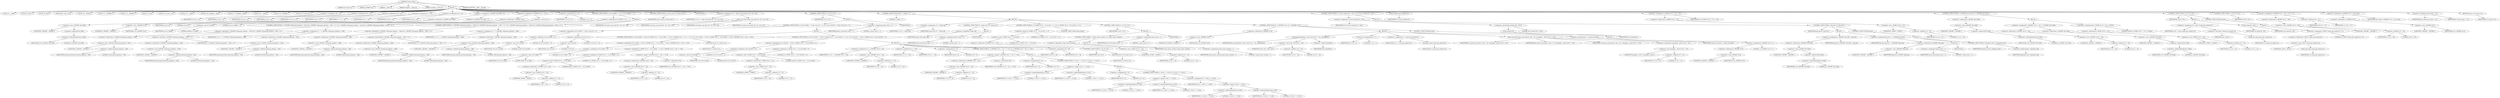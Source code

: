 digraph cache_insert {  
"1000116" [label = "(METHOD,cache_insert)" ]
"1000117" [label = "(PARAM,const char *a1)" ]
"1000118" [label = "(PARAM,_DWORD *a2)" ]
"1000119" [label = "(PARAM,__int64 a3)" ]
"1000120" [label = "(PARAM,unsigned __int64 a4)" ]
"1000121" [label = "(PARAM,unsigned __int16 a5)" ]
"1000122" [label = "(BLOCK,,)" ]
"1000123" [label = "(LOCAL,v5: __int64)" ]
"1000124" [label = "(LOCAL,v6: char *)" ]
"1000125" [label = "(LOCAL,v8: bool)" ]
"1000126" [label = "(LOCAL,dest: char [ 16 ])" ]
"1000127" [label = "(LOCAL,v10: _BOOL4)" ]
"1000128" [label = "(LOCAL,v11: _DWORD *)" ]
"1000129" [label = "(LOCAL,v12: _DWORD *)" ]
"1000130" [label = "(LOCAL,v13: int)" ]
"1000131" [label = "(LOCAL,v14: char [ 12 ])" ]
"1000132" [label = "(LOCAL,v15: __int64)" ]
"1000133" [label = "(LOCAL,v16: unsigned __int16)" ]
"1000134" [label = "(LOCAL,v17: unsigned __int64)" ]
"1000135" [label = "(LOCAL,v18: __int64)" ]
"1000136" [label = "(LOCAL,v19: _DWORD *)" ]
"1000137" [label = "(LOCAL,v20: const char *)" ]
"1000138" [label = "(<operator>.assignment,v20 = a1)" ]
"1000139" [label = "(IDENTIFIER,v20,v20 = a1)" ]
"1000140" [label = "(IDENTIFIER,a1,v20 = a1)" ]
"1000141" [label = "(<operator>.assignment,v19 = a2)" ]
"1000142" [label = "(IDENTIFIER,v19,v19 = a2)" ]
"1000143" [label = "(IDENTIFIER,a2,v19 = a2)" ]
"1000144" [label = "(<operator>.assignment,v18 = a3)" ]
"1000145" [label = "(IDENTIFIER,v18,v18 = a3)" ]
"1000146" [label = "(IDENTIFIER,a3,v18 = a3)" ]
"1000147" [label = "(<operator>.assignment,v17 = a4)" ]
"1000148" [label = "(IDENTIFIER,v17,v17 = a4)" ]
"1000149" [label = "(IDENTIFIER,a4,v17 = a4)" ]
"1000150" [label = "(<operator>.assignment,v16 = a5)" ]
"1000151" [label = "(IDENTIFIER,v16,v16 = a5)" ]
"1000152" [label = "(IDENTIFIER,a5,v16 = a5)" ]
"1000153" [label = "(<operator>.assignment,*(_DWORD *)&v14[8] = 0)" ]
"1000154" [label = "(<operator>.indirection,*(_DWORD *)&v14[8])" ]
"1000155" [label = "(<operator>.cast,(_DWORD *)&v14[8])" ]
"1000156" [label = "(UNKNOWN,_DWORD *,_DWORD *)" ]
"1000157" [label = "(<operator>.addressOf,&v14[8])" ]
"1000158" [label = "(<operator>.indirectIndexAccess,v14[8])" ]
"1000159" [label = "(IDENTIFIER,v14,(_DWORD *)&v14[8])" ]
"1000160" [label = "(LITERAL,8,(_DWORD *)&v14[8])" ]
"1000161" [label = "(LITERAL,0,*(_DWORD *)&v14[8] = 0)" ]
"1000162" [label = "(<operator>.assignment,*(_QWORD *)v14 = a5 & 4)" ]
"1000163" [label = "(<operator>.indirection,*(_QWORD *)v14)" ]
"1000164" [label = "(<operator>.cast,(_QWORD *)v14)" ]
"1000165" [label = "(UNKNOWN,_QWORD *,_QWORD *)" ]
"1000166" [label = "(IDENTIFIER,v14,(_QWORD *)v14)" ]
"1000167" [label = "(<operator>.and,a5 & 4)" ]
"1000168" [label = "(IDENTIFIER,a5,a5 & 4)" ]
"1000169" [label = "(LITERAL,4,a5 & 4)" ]
"1000170" [label = "(<operator>.assignment,v13 = 0)" ]
"1000171" [label = "(IDENTIFIER,v13,v13 = 0)" ]
"1000172" [label = "(LITERAL,0,v13 = 0)" ]
"1000173" [label = "(CONTROL_STRUCTURE,if ( (a5 & 0x980) != 0 ),if ( (a5 & 0x980) != 0 ))" ]
"1000174" [label = "(<operator>.notEquals,(a5 & 0x980) != 0)" ]
"1000175" [label = "(<operator>.and,a5 & 0x980)" ]
"1000176" [label = "(IDENTIFIER,a5,a5 & 0x980)" ]
"1000177" [label = "(LITERAL,0x980,a5 & 0x980)" ]
"1000178" [label = "(LITERAL,0,(a5 & 0x980) != 0)" ]
"1000179" [label = "(BLOCK,,)" ]
"1000180" [label = "(CONTROL_STRUCTURE,if ( *(_QWORD *)(dnsmasq_daemon + 456) && *(_QWORD *)(dnsmasq_daemon + 456) < v17 ),if ( *(_QWORD *)(dnsmasq_daemon + 456) && *(_QWORD *)(dnsmasq_daemon + 456) < v17 ))" ]
"1000181" [label = "(<operator>.logicalAnd,*(_QWORD *)(dnsmasq_daemon + 456) && *(_QWORD *)(dnsmasq_daemon + 456) < v17)" ]
"1000182" [label = "(<operator>.indirection,*(_QWORD *)(dnsmasq_daemon + 456))" ]
"1000183" [label = "(<operator>.cast,(_QWORD *)(dnsmasq_daemon + 456))" ]
"1000184" [label = "(UNKNOWN,_QWORD *,_QWORD *)" ]
"1000185" [label = "(<operator>.addition,dnsmasq_daemon + 456)" ]
"1000186" [label = "(IDENTIFIER,dnsmasq_daemon,dnsmasq_daemon + 456)" ]
"1000187" [label = "(LITERAL,456,dnsmasq_daemon + 456)" ]
"1000188" [label = "(<operator>.lessThan,*(_QWORD *)(dnsmasq_daemon + 456) < v17)" ]
"1000189" [label = "(<operator>.indirection,*(_QWORD *)(dnsmasq_daemon + 456))" ]
"1000190" [label = "(<operator>.cast,(_QWORD *)(dnsmasq_daemon + 456))" ]
"1000191" [label = "(UNKNOWN,_QWORD *,_QWORD *)" ]
"1000192" [label = "(<operator>.addition,dnsmasq_daemon + 456)" ]
"1000193" [label = "(IDENTIFIER,dnsmasq_daemon,dnsmasq_daemon + 456)" ]
"1000194" [label = "(LITERAL,456,dnsmasq_daemon + 456)" ]
"1000195" [label = "(IDENTIFIER,v17,*(_QWORD *)(dnsmasq_daemon + 456) < v17)" ]
"1000196" [label = "(<operator>.assignment,v17 = *(_QWORD *)(dnsmasq_daemon + 456))" ]
"1000197" [label = "(IDENTIFIER,v17,v17 = *(_QWORD *)(dnsmasq_daemon + 456))" ]
"1000198" [label = "(<operator>.indirection,*(_QWORD *)(dnsmasq_daemon + 456))" ]
"1000199" [label = "(<operator>.cast,(_QWORD *)(dnsmasq_daemon + 456))" ]
"1000200" [label = "(UNKNOWN,_QWORD *,_QWORD *)" ]
"1000201" [label = "(<operator>.addition,dnsmasq_daemon + 456)" ]
"1000202" [label = "(IDENTIFIER,dnsmasq_daemon,dnsmasq_daemon + 456)" ]
"1000203" [label = "(LITERAL,456,dnsmasq_daemon + 456)" ]
"1000204" [label = "(CONTROL_STRUCTURE,if ( *(_QWORD *)(dnsmasq_daemon + 448) && *(_QWORD *)(dnsmasq_daemon + 448) > v17 ),if ( *(_QWORD *)(dnsmasq_daemon + 448) && *(_QWORD *)(dnsmasq_daemon + 448) > v17 ))" ]
"1000205" [label = "(<operator>.logicalAnd,*(_QWORD *)(dnsmasq_daemon + 448) && *(_QWORD *)(dnsmasq_daemon + 448) > v17)" ]
"1000206" [label = "(<operator>.indirection,*(_QWORD *)(dnsmasq_daemon + 448))" ]
"1000207" [label = "(<operator>.cast,(_QWORD *)(dnsmasq_daemon + 448))" ]
"1000208" [label = "(UNKNOWN,_QWORD *,_QWORD *)" ]
"1000209" [label = "(<operator>.addition,dnsmasq_daemon + 448)" ]
"1000210" [label = "(IDENTIFIER,dnsmasq_daemon,dnsmasq_daemon + 448)" ]
"1000211" [label = "(LITERAL,448,dnsmasq_daemon + 448)" ]
"1000212" [label = "(<operator>.greaterThan,*(_QWORD *)(dnsmasq_daemon + 448) > v17)" ]
"1000213" [label = "(<operator>.indirection,*(_QWORD *)(dnsmasq_daemon + 448))" ]
"1000214" [label = "(<operator>.cast,(_QWORD *)(dnsmasq_daemon + 448))" ]
"1000215" [label = "(UNKNOWN,_QWORD *,_QWORD *)" ]
"1000216" [label = "(<operator>.addition,dnsmasq_daemon + 448)" ]
"1000217" [label = "(IDENTIFIER,dnsmasq_daemon,dnsmasq_daemon + 448)" ]
"1000218" [label = "(LITERAL,448,dnsmasq_daemon + 448)" ]
"1000219" [label = "(IDENTIFIER,v17,*(_QWORD *)(dnsmasq_daemon + 448) > v17)" ]
"1000220" [label = "(<operator>.assignment,v17 = *(_QWORD *)(dnsmasq_daemon + 448))" ]
"1000221" [label = "(IDENTIFIER,v17,v17 = *(_QWORD *)(dnsmasq_daemon + 448))" ]
"1000222" [label = "(<operator>.indirection,*(_QWORD *)(dnsmasq_daemon + 448))" ]
"1000223" [label = "(<operator>.cast,(_QWORD *)(dnsmasq_daemon + 448))" ]
"1000224" [label = "(UNKNOWN,_QWORD *,_QWORD *)" ]
"1000225" [label = "(<operator>.addition,dnsmasq_daemon + 448)" ]
"1000226" [label = "(IDENTIFIER,dnsmasq_daemon,dnsmasq_daemon + 448)" ]
"1000227" [label = "(LITERAL,448,dnsmasq_daemon + 448)" ]
"1000228" [label = "(CONTROL_STRUCTURE,if ( insert_error ),if ( insert_error ))" ]
"1000229" [label = "(IDENTIFIER,insert_error,if ( insert_error ))" ]
"1000230" [label = "(IDENTIFIER,L,)" ]
"1000231" [label = "(<operator>.assignment,v15 = cache_scan_free(v20, v19, v18, v16))" ]
"1000232" [label = "(IDENTIFIER,v15,v15 = cache_scan_free(v20, v19, v18, v16))" ]
"1000233" [label = "(cache_scan_free,cache_scan_free(v20, v19, v18, v16))" ]
"1000234" [label = "(IDENTIFIER,v20,cache_scan_free(v20, v19, v18, v16))" ]
"1000235" [label = "(IDENTIFIER,v19,cache_scan_free(v20, v19, v18, v16))" ]
"1000236" [label = "(IDENTIFIER,v18,cache_scan_free(v20, v19, v18, v16))" ]
"1000237" [label = "(IDENTIFIER,v16,cache_scan_free(v20, v19, v18, v16))" ]
"1000238" [label = "(CONTROL_STRUCTURE,if ( v15 ),if ( v15 ))" ]
"1000239" [label = "(IDENTIFIER,v15,if ( v15 ))" ]
"1000240" [label = "(BLOCK,,)" ]
"1000241" [label = "(CONTROL_STRUCTURE,if ( (v16 & 0x180) != 0 && (v16 & 8) != 0 ),if ( (v16 & 0x180) != 0 && (v16 & 8) != 0 ))" ]
"1000242" [label = "(<operator>.logicalAnd,(v16 & 0x180) != 0 && (v16 & 8) != 0)" ]
"1000243" [label = "(<operator>.notEquals,(v16 & 0x180) != 0)" ]
"1000244" [label = "(<operator>.and,v16 & 0x180)" ]
"1000245" [label = "(IDENTIFIER,v16,v16 & 0x180)" ]
"1000246" [label = "(LITERAL,0x180,v16 & 0x180)" ]
"1000247" [label = "(LITERAL,0,(v16 & 0x180) != 0)" ]
"1000248" [label = "(<operator>.notEquals,(v16 & 8) != 0)" ]
"1000249" [label = "(<operator>.and,v16 & 8)" ]
"1000250" [label = "(IDENTIFIER,v16,v16 & 8)" ]
"1000251" [label = "(LITERAL,8,v16 & 8)" ]
"1000252" [label = "(LITERAL,0,(v16 & 8) != 0)" ]
"1000253" [label = "(BLOCK,,)" ]
"1000254" [label = "(CONTROL_STRUCTURE,if ( (v16 & 0x80) != 0 && (*(_WORD *)(v15 + 52) & 0x80) != 0 && *(_DWORD *)(v15 + 24) == *v19 ),if ( (v16 & 0x80) != 0 && (*(_WORD *)(v15 + 52) & 0x80) != 0 && *(_DWORD *)(v15 + 24) == *v19 ))" ]
"1000255" [label = "(<operator>.logicalAnd,(v16 & 0x80) != 0 && (*(_WORD *)(v15 + 52) & 0x80) != 0 && *(_DWORD *)(v15 + 24) == *v19)" ]
"1000256" [label = "(<operator>.notEquals,(v16 & 0x80) != 0)" ]
"1000257" [label = "(<operator>.and,v16 & 0x80)" ]
"1000258" [label = "(IDENTIFIER,v16,v16 & 0x80)" ]
"1000259" [label = "(LITERAL,0x80,v16 & 0x80)" ]
"1000260" [label = "(LITERAL,0,(v16 & 0x80) != 0)" ]
"1000261" [label = "(<operator>.logicalAnd,(*(_WORD *)(v15 + 52) & 0x80) != 0 && *(_DWORD *)(v15 + 24) == *v19)" ]
"1000262" [label = "(<operator>.notEquals,(*(_WORD *)(v15 + 52) & 0x80) != 0)" ]
"1000263" [label = "(<operator>.and,*(_WORD *)(v15 + 52) & 0x80)" ]
"1000264" [label = "(<operator>.indirection,*(_WORD *)(v15 + 52))" ]
"1000265" [label = "(<operator>.cast,(_WORD *)(v15 + 52))" ]
"1000266" [label = "(UNKNOWN,_WORD *,_WORD *)" ]
"1000267" [label = "(<operator>.addition,v15 + 52)" ]
"1000268" [label = "(IDENTIFIER,v15,v15 + 52)" ]
"1000269" [label = "(LITERAL,52,v15 + 52)" ]
"1000270" [label = "(LITERAL,0x80,*(_WORD *)(v15 + 52) & 0x80)" ]
"1000271" [label = "(LITERAL,0,(*(_WORD *)(v15 + 52) & 0x80) != 0)" ]
"1000272" [label = "(<operator>.equals,*(_DWORD *)(v15 + 24) == *v19)" ]
"1000273" [label = "(<operator>.indirection,*(_DWORD *)(v15 + 24))" ]
"1000274" [label = "(<operator>.cast,(_DWORD *)(v15 + 24))" ]
"1000275" [label = "(UNKNOWN,_DWORD *,_DWORD *)" ]
"1000276" [label = "(<operator>.addition,v15 + 24)" ]
"1000277" [label = "(IDENTIFIER,v15,v15 + 24)" ]
"1000278" [label = "(LITERAL,24,v15 + 24)" ]
"1000279" [label = "(<operator>.indirection,*v19)" ]
"1000280" [label = "(IDENTIFIER,v19,*(_DWORD *)(v15 + 24) == *v19)" ]
"1000281" [label = "(RETURN,return v15;,return v15;)" ]
"1000282" [label = "(IDENTIFIER,v15,return v15;)" ]
"1000283" [label = "(CONTROL_STRUCTURE,if ( (v16 & 0x100) != 0 && (*(_WORD *)(v15 + 52) & 0x100) != 0 ),if ( (v16 & 0x100) != 0 && (*(_WORD *)(v15 + 52) & 0x100) != 0 ))" ]
"1000284" [label = "(<operator>.logicalAnd,(v16 & 0x100) != 0 && (*(_WORD *)(v15 + 52) & 0x100) != 0)" ]
"1000285" [label = "(<operator>.notEquals,(v16 & 0x100) != 0)" ]
"1000286" [label = "(<operator>.and,v16 & 0x100)" ]
"1000287" [label = "(IDENTIFIER,v16,v16 & 0x100)" ]
"1000288" [label = "(LITERAL,0x100,v16 & 0x100)" ]
"1000289" [label = "(LITERAL,0,(v16 & 0x100) != 0)" ]
"1000290" [label = "(<operator>.notEquals,(*(_WORD *)(v15 + 52) & 0x100) != 0)" ]
"1000291" [label = "(<operator>.and,*(_WORD *)(v15 + 52) & 0x100)" ]
"1000292" [label = "(<operator>.indirection,*(_WORD *)(v15 + 52))" ]
"1000293" [label = "(<operator>.cast,(_WORD *)(v15 + 52))" ]
"1000294" [label = "(UNKNOWN,_WORD *,_WORD *)" ]
"1000295" [label = "(<operator>.addition,v15 + 52)" ]
"1000296" [label = "(IDENTIFIER,v15,v15 + 52)" ]
"1000297" [label = "(LITERAL,52,v15 + 52)" ]
"1000298" [label = "(LITERAL,0x100,*(_WORD *)(v15 + 52) & 0x100)" ]
"1000299" [label = "(LITERAL,0,(*(_WORD *)(v15 + 52) & 0x100) != 0)" ]
"1000300" [label = "(BLOCK,,)" ]
"1000301" [label = "(<operator>.assignment,v12 = (_DWORD *)(v15 + 24))" ]
"1000302" [label = "(IDENTIFIER,v12,v12 = (_DWORD *)(v15 + 24))" ]
"1000303" [label = "(<operator>.cast,(_DWORD *)(v15 + 24))" ]
"1000304" [label = "(UNKNOWN,_DWORD *,_DWORD *)" ]
"1000305" [label = "(<operator>.addition,v15 + 24)" ]
"1000306" [label = "(IDENTIFIER,v15,v15 + 24)" ]
"1000307" [label = "(LITERAL,24,v15 + 24)" ]
"1000308" [label = "(<operator>.assignment,v11 = v19)" ]
"1000309" [label = "(IDENTIFIER,v11,v11 = v19)" ]
"1000310" [label = "(IDENTIFIER,v19,v11 = v19)" ]
"1000311" [label = "(<operator>.assignment,v8 = 0)" ]
"1000312" [label = "(IDENTIFIER,v8,v8 = 0)" ]
"1000313" [label = "(LITERAL,0,v8 = 0)" ]
"1000314" [label = "(CONTROL_STRUCTURE,if ( *(_DWORD *)(v15 + 24) == *v19 ),if ( *(_DWORD *)(v15 + 24) == *v19 ))" ]
"1000315" [label = "(<operator>.equals,*(_DWORD *)(v15 + 24) == *v19)" ]
"1000316" [label = "(<operator>.indirection,*(_DWORD *)(v15 + 24))" ]
"1000317" [label = "(<operator>.cast,(_DWORD *)(v15 + 24))" ]
"1000318" [label = "(UNKNOWN,_DWORD *,_DWORD *)" ]
"1000319" [label = "(<operator>.addition,v15 + 24)" ]
"1000320" [label = "(IDENTIFIER,v15,v15 + 24)" ]
"1000321" [label = "(LITERAL,24,v15 + 24)" ]
"1000322" [label = "(<operator>.indirection,*v19)" ]
"1000323" [label = "(IDENTIFIER,v19,*(_DWORD *)(v15 + 24) == *v19)" ]
"1000324" [label = "(BLOCK,,)" ]
"1000325" [label = "(<operator>.assignment,v8 = 0)" ]
"1000326" [label = "(IDENTIFIER,v8,v8 = 0)" ]
"1000327" [label = "(LITERAL,0,v8 = 0)" ]
"1000328" [label = "(CONTROL_STRUCTURE,if ( v12[1] == v11[1] ),if ( v12[1] == v11[1] ))" ]
"1000329" [label = "(<operator>.equals,v12[1] == v11[1])" ]
"1000330" [label = "(<operator>.indirectIndexAccess,v12[1])" ]
"1000331" [label = "(IDENTIFIER,v12,v12[1] == v11[1])" ]
"1000332" [label = "(LITERAL,1,v12[1] == v11[1])" ]
"1000333" [label = "(<operator>.indirectIndexAccess,v11[1])" ]
"1000334" [label = "(IDENTIFIER,v11,v12[1] == v11[1])" ]
"1000335" [label = "(LITERAL,1,v12[1] == v11[1])" ]
"1000336" [label = "(BLOCK,,)" ]
"1000337" [label = "(<operator>.assignment,v8 = 0)" ]
"1000338" [label = "(IDENTIFIER,v8,v8 = 0)" ]
"1000339" [label = "(LITERAL,0,v8 = 0)" ]
"1000340" [label = "(CONTROL_STRUCTURE,if ( v12[2] == v11[2] ),if ( v12[2] == v11[2] ))" ]
"1000341" [label = "(<operator>.equals,v12[2] == v11[2])" ]
"1000342" [label = "(<operator>.indirectIndexAccess,v12[2])" ]
"1000343" [label = "(IDENTIFIER,v12,v12[2] == v11[2])" ]
"1000344" [label = "(LITERAL,2,v12[2] == v11[2])" ]
"1000345" [label = "(<operator>.indirectIndexAccess,v11[2])" ]
"1000346" [label = "(IDENTIFIER,v11,v12[2] == v11[2])" ]
"1000347" [label = "(LITERAL,2,v12[2] == v11[2])" ]
"1000348" [label = "(<operator>.assignment,v8 = v12[3] == v11[3])" ]
"1000349" [label = "(IDENTIFIER,v8,v8 = v12[3] == v11[3])" ]
"1000350" [label = "(<operator>.equals,v12[3] == v11[3])" ]
"1000351" [label = "(<operator>.indirectIndexAccess,v12[3])" ]
"1000352" [label = "(IDENTIFIER,v12,v12[3] == v11[3])" ]
"1000353" [label = "(LITERAL,3,v12[3] == v11[3])" ]
"1000354" [label = "(<operator>.indirectIndexAccess,v11[3])" ]
"1000355" [label = "(IDENTIFIER,v11,v12[3] == v11[3])" ]
"1000356" [label = "(LITERAL,3,v12[3] == v11[3])" ]
"1000357" [label = "(<operator>.assignment,v10 = v8)" ]
"1000358" [label = "(IDENTIFIER,v10,v10 = v8)" ]
"1000359" [label = "(IDENTIFIER,v8,v10 = v8)" ]
"1000360" [label = "(CONTROL_STRUCTURE,if ( v8 ),if ( v8 ))" ]
"1000361" [label = "(IDENTIFIER,v8,if ( v8 ))" ]
"1000362" [label = "(RETURN,return v15;,return v15;)" ]
"1000363" [label = "(IDENTIFIER,v15,return v15;)" ]
"1000364" [label = "(<operator>.assignment,insert_error = 1)" ]
"1000365" [label = "(IDENTIFIER,insert_error,insert_error = 1)" ]
"1000366" [label = "(LITERAL,1,insert_error = 1)" ]
"1000367" [label = "(IDENTIFIER,L,)" ]
"1000368" [label = "(CONTROL_STRUCTURE,while ( 1 ),while ( 1 ))" ]
"1000369" [label = "(LITERAL,1,while ( 1 ))" ]
"1000370" [label = "(BLOCK,,)" ]
"1000371" [label = "(<operator>.assignment,v15 = cache_tail)" ]
"1000372" [label = "(IDENTIFIER,v15,v15 = cache_tail)" ]
"1000373" [label = "(IDENTIFIER,cache_tail,v15 = cache_tail)" ]
"1000374" [label = "(CONTROL_STRUCTURE,if ( !cache_tail ),if ( !cache_tail ))" ]
"1000375" [label = "(<operator>.logicalNot,!cache_tail)" ]
"1000376" [label = "(IDENTIFIER,cache_tail,!cache_tail)" ]
"1000377" [label = "(BLOCK,,)" ]
"1000378" [label = "(<operator>.assignment,insert_error = 1)" ]
"1000379" [label = "(IDENTIFIER,insert_error,insert_error = 1)" ]
"1000380" [label = "(LITERAL,1,insert_error = 1)" ]
"1000381" [label = "(IDENTIFIER,L,)" ]
"1000382" [label = "(CONTROL_STRUCTURE,if ( (*(_WORD *)(v15 + 52) & 0xC) == 0 ),if ( (*(_WORD *)(v15 + 52) & 0xC) == 0 ))" ]
"1000383" [label = "(<operator>.equals,(*(_WORD *)(v15 + 52) & 0xC) == 0)" ]
"1000384" [label = "(<operator>.and,*(_WORD *)(v15 + 52) & 0xC)" ]
"1000385" [label = "(<operator>.indirection,*(_WORD *)(v15 + 52))" ]
"1000386" [label = "(<operator>.cast,(_WORD *)(v15 + 52))" ]
"1000387" [label = "(UNKNOWN,_WORD *,_WORD *)" ]
"1000388" [label = "(<operator>.addition,v15 + 52)" ]
"1000389" [label = "(IDENTIFIER,v15,v15 + 52)" ]
"1000390" [label = "(LITERAL,52,v15 + 52)" ]
"1000391" [label = "(LITERAL,0xC,*(_WORD *)(v15 + 52) & 0xC)" ]
"1000392" [label = "(LITERAL,0,(*(_WORD *)(v15 + 52) & 0xC) == 0)" ]
"1000393" [label = "(CONTROL_STRUCTURE,break;,break;)" ]
"1000394" [label = "(CONTROL_STRUCTURE,if ( v13 ),if ( v13 ))" ]
"1000395" [label = "(IDENTIFIER,v13,if ( v13 ))" ]
"1000396" [label = "(BLOCK,,)" ]
"1000397" [label = "(CONTROL_STRUCTURE,if ( !cache_insert_warned ),if ( !cache_insert_warned ))" ]
"1000398" [label = "(<operator>.logicalNot,!cache_insert_warned)" ]
"1000399" [label = "(IDENTIFIER,cache_insert_warned,!cache_insert_warned)" ]
"1000400" [label = "(BLOCK,,)" ]
"1000401" [label = "(<operator>.assignment,cache_insert_warned = 1)" ]
"1000402" [label = "(IDENTIFIER,cache_insert_warned,cache_insert_warned = 1)" ]
"1000403" [label = "(LITERAL,1,cache_insert_warned = 1)" ]
"1000404" [label = "(<operator>.assignment,insert_error = 1)" ]
"1000405" [label = "(IDENTIFIER,insert_error,insert_error = 1)" ]
"1000406" [label = "(LITERAL,1,insert_error = 1)" ]
"1000407" [label = "(IDENTIFIER,L,)" ]
"1000408" [label = "(CONTROL_STRUCTURE,if ( *(_DWORD *)v14 ),if ( *(_DWORD *)v14 ))" ]
"1000409" [label = "(<operator>.indirection,*(_DWORD *)v14)" ]
"1000410" [label = "(<operator>.cast,(_DWORD *)v14)" ]
"1000411" [label = "(UNKNOWN,_DWORD *,_DWORD *)" ]
"1000412" [label = "(IDENTIFIER,v14,(_DWORD *)v14)" ]
"1000413" [label = "(BLOCK,,)" ]
"1000414" [label = "(memcpy,memcpy(dest, (const void *)(v15 + 24), sizeof(dest)))" ]
"1000415" [label = "(IDENTIFIER,dest,memcpy(dest, (const void *)(v15 + 24), sizeof(dest)))" ]
"1000416" [label = "(<operator>.cast,(const void *)(v15 + 24))" ]
"1000417" [label = "(UNKNOWN,const void *,const void *)" ]
"1000418" [label = "(<operator>.addition,v15 + 24)" ]
"1000419" [label = "(IDENTIFIER,v15,v15 + 24)" ]
"1000420" [label = "(LITERAL,24,v15 + 24)" ]
"1000421" [label = "(<operator>.sizeOf,sizeof(dest))" ]
"1000422" [label = "(IDENTIFIER,dest,sizeof(dest))" ]
"1000423" [label = "(<operator>.assignment,v13 = 1)" ]
"1000424" [label = "(IDENTIFIER,v13,v13 = 1)" ]
"1000425" [label = "(LITERAL,1,v13 = 1)" ]
"1000426" [label = "(<operator>.assignment,v5 = cache_get_name(v15))" ]
"1000427" [label = "(IDENTIFIER,v5,v5 = cache_get_name(v15))" ]
"1000428" [label = "(cache_get_name,cache_get_name(v15))" ]
"1000429" [label = "(IDENTIFIER,v15,cache_get_name(v15))" ]
"1000430" [label = "(cache_scan_free,cache_scan_free(v5, dest, v18, *(unsigned __int16 *)(v15 + 52)))" ]
"1000431" [label = "(IDENTIFIER,v5,cache_scan_free(v5, dest, v18, *(unsigned __int16 *)(v15 + 52)))" ]
"1000432" [label = "(IDENTIFIER,dest,cache_scan_free(v5, dest, v18, *(unsigned __int16 *)(v15 + 52)))" ]
"1000433" [label = "(IDENTIFIER,v18,cache_scan_free(v5, dest, v18, *(unsigned __int16 *)(v15 + 52)))" ]
"1000434" [label = "(<operator>.indirection,*(unsigned __int16 *)(v15 + 52))" ]
"1000435" [label = "(<operator>.cast,(unsigned __int16 *)(v15 + 52))" ]
"1000436" [label = "(UNKNOWN,unsigned __int16 *,unsigned __int16 *)" ]
"1000437" [label = "(<operator>.addition,v15 + 52)" ]
"1000438" [label = "(IDENTIFIER,v15,v15 + 52)" ]
"1000439" [label = "(LITERAL,52,v15 + 52)" ]
"1000440" [label = "(<operator>.preIncrement,++cache_live_freed)" ]
"1000441" [label = "(IDENTIFIER,cache_live_freed,++cache_live_freed)" ]
"1000442" [label = "(CONTROL_STRUCTURE,else,else)" ]
"1000443" [label = "(BLOCK,,)" ]
"1000444" [label = "(<operator>.assignment,*(_DWORD *)v14 = 1)" ]
"1000445" [label = "(<operator>.indirection,*(_DWORD *)v14)" ]
"1000446" [label = "(<operator>.cast,(_DWORD *)v14)" ]
"1000447" [label = "(UNKNOWN,_DWORD *,_DWORD *)" ]
"1000448" [label = "(IDENTIFIER,v14,(_DWORD *)v14)" ]
"1000449" [label = "(LITERAL,1,*(_DWORD *)v14 = 1)" ]
"1000450" [label = "(CONTROL_STRUCTURE,if ( v20 && strlen(v20) > 0x31 ),if ( v20 && strlen(v20) > 0x31 ))" ]
"1000451" [label = "(<operator>.logicalAnd,v20 && strlen(v20) > 0x31)" ]
"1000452" [label = "(IDENTIFIER,v20,v20 && strlen(v20) > 0x31)" ]
"1000453" [label = "(<operator>.greaterThan,strlen(v20) > 0x31)" ]
"1000454" [label = "(strlen,strlen(v20))" ]
"1000455" [label = "(IDENTIFIER,v20,strlen(v20))" ]
"1000456" [label = "(LITERAL,0x31,strlen(v20) > 0x31)" ]
"1000457" [label = "(BLOCK,,)" ]
"1000458" [label = "(CONTROL_STRUCTURE,if ( big_free ),if ( big_free ))" ]
"1000459" [label = "(IDENTIFIER,big_free,if ( big_free ))" ]
"1000460" [label = "(BLOCK,,)" ]
"1000461" [label = "(<operator>.assignment,*(_QWORD *)&v14[4] = big_free)" ]
"1000462" [label = "(<operator>.indirection,*(_QWORD *)&v14[4])" ]
"1000463" [label = "(<operator>.cast,(_QWORD *)&v14[4])" ]
"1000464" [label = "(UNKNOWN,_QWORD *,_QWORD *)" ]
"1000465" [label = "(<operator>.addressOf,&v14[4])" ]
"1000466" [label = "(<operator>.indirectIndexAccess,v14[4])" ]
"1000467" [label = "(IDENTIFIER,v14,(_QWORD *)&v14[4])" ]
"1000468" [label = "(LITERAL,4,(_QWORD *)&v14[4])" ]
"1000469" [label = "(IDENTIFIER,big_free,*(_QWORD *)&v14[4] = big_free)" ]
"1000470" [label = "(<operator>.assignment,big_free = *(_QWORD *)big_free)" ]
"1000471" [label = "(IDENTIFIER,big_free,big_free = *(_QWORD *)big_free)" ]
"1000472" [label = "(<operator>.indirection,*(_QWORD *)big_free)" ]
"1000473" [label = "(<operator>.cast,(_QWORD *)big_free)" ]
"1000474" [label = "(UNKNOWN,_QWORD *,_QWORD *)" ]
"1000475" [label = "(IDENTIFIER,big_free,(_QWORD *)big_free)" ]
"1000476" [label = "(CONTROL_STRUCTURE,else,else)" ]
"1000477" [label = "(BLOCK,,)" ]
"1000478" [label = "(BLOCK,,)" ]
"1000479" [label = "(<operator>.assignment,insert_error = 1)" ]
"1000480" [label = "(IDENTIFIER,insert_error,insert_error = 1)" ]
"1000481" [label = "(LITERAL,1,insert_error = 1)" ]
"1000482" [label = "(IDENTIFIER,L,)" ]
"1000483" [label = "(CONTROL_STRUCTURE,if ( bignames_left ),if ( bignames_left ))" ]
"1000484" [label = "(IDENTIFIER,bignames_left,if ( bignames_left ))" ]
"1000485" [label = "(<operator>.preDecrement,--bignames_left)" ]
"1000486" [label = "(IDENTIFIER,bignames_left,--bignames_left)" ]
"1000487" [label = "(cache_unlink,cache_unlink(v15))" ]
"1000488" [label = "(IDENTIFIER,v15,cache_unlink(v15))" ]
"1000489" [label = "(<operator>.assignment,*(_WORD *)(v15 + 52) = v16)" ]
"1000490" [label = "(<operator>.indirection,*(_WORD *)(v15 + 52))" ]
"1000491" [label = "(<operator>.cast,(_WORD *)(v15 + 52))" ]
"1000492" [label = "(UNKNOWN,_WORD *,_WORD *)" ]
"1000493" [label = "(<operator>.addition,v15 + 52)" ]
"1000494" [label = "(IDENTIFIER,v15,v15 + 52)" ]
"1000495" [label = "(LITERAL,52,v15 + 52)" ]
"1000496" [label = "(IDENTIFIER,v16,*(_WORD *)(v15 + 52) = v16)" ]
"1000497" [label = "(CONTROL_STRUCTURE,if ( *(_QWORD *)&v14[4] ),if ( *(_QWORD *)&v14[4] ))" ]
"1000498" [label = "(<operator>.indirection,*(_QWORD *)&v14[4])" ]
"1000499" [label = "(<operator>.cast,(_QWORD *)&v14[4])" ]
"1000500" [label = "(UNKNOWN,_QWORD *,_QWORD *)" ]
"1000501" [label = "(<operator>.addressOf,&v14[4])" ]
"1000502" [label = "(<operator>.indirectIndexAccess,v14[4])" ]
"1000503" [label = "(IDENTIFIER,v14,(_QWORD *)&v14[4])" ]
"1000504" [label = "(LITERAL,4,(_QWORD *)&v14[4])" ]
"1000505" [label = "(BLOCK,,)" ]
"1000506" [label = "(<operator>.assignment,*(_QWORD *)(v15 + 56) = *(_QWORD *)&v14[4])" ]
"1000507" [label = "(<operator>.indirection,*(_QWORD *)(v15 + 56))" ]
"1000508" [label = "(<operator>.cast,(_QWORD *)(v15 + 56))" ]
"1000509" [label = "(UNKNOWN,_QWORD *,_QWORD *)" ]
"1000510" [label = "(<operator>.addition,v15 + 56)" ]
"1000511" [label = "(IDENTIFIER,v15,v15 + 56)" ]
"1000512" [label = "(LITERAL,56,v15 + 56)" ]
"1000513" [label = "(<operator>.indirection,*(_QWORD *)&v14[4])" ]
"1000514" [label = "(<operator>.cast,(_QWORD *)&v14[4])" ]
"1000515" [label = "(UNKNOWN,_QWORD *,_QWORD *)" ]
"1000516" [label = "(<operator>.addressOf,&v14[4])" ]
"1000517" [label = "(<operator>.indirectIndexAccess,v14[4])" ]
"1000518" [label = "(IDENTIFIER,v14,(_QWORD *)&v14[4])" ]
"1000519" [label = "(LITERAL,4,(_QWORD *)&v14[4])" ]
"1000520" [label = "(<operators>.assignmentOr,*(_WORD *)(v15 + 52) |= 0x200u)" ]
"1000521" [label = "(<operator>.indirection,*(_WORD *)(v15 + 52))" ]
"1000522" [label = "(<operator>.cast,(_WORD *)(v15 + 52))" ]
"1000523" [label = "(UNKNOWN,_WORD *,_WORD *)" ]
"1000524" [label = "(<operator>.addition,v15 + 52)" ]
"1000525" [label = "(IDENTIFIER,v15,v15 + 52)" ]
"1000526" [label = "(LITERAL,52,v15 + 52)" ]
"1000527" [label = "(LITERAL,0x200u,*(_WORD *)(v15 + 52) |= 0x200u)" ]
"1000528" [label = "(CONTROL_STRUCTURE,if ( v20 ),if ( v20 ))" ]
"1000529" [label = "(IDENTIFIER,v20,if ( v20 ))" ]
"1000530" [label = "(BLOCK,,)" ]
"1000531" [label = "(<operator>.assignment,v6 = (char *)cache_get_name(v15))" ]
"1000532" [label = "(IDENTIFIER,v6,v6 = (char *)cache_get_name(v15))" ]
"1000533" [label = "(<operator>.cast,(char *)cache_get_name(v15))" ]
"1000534" [label = "(UNKNOWN,char *,char *)" ]
"1000535" [label = "(cache_get_name,cache_get_name(v15))" ]
"1000536" [label = "(IDENTIFIER,v15,cache_get_name(v15))" ]
"1000537" [label = "(strcpy,strcpy(v6, v20))" ]
"1000538" [label = "(IDENTIFIER,v6,strcpy(v6, v20))" ]
"1000539" [label = "(IDENTIFIER,v20,strcpy(v6, v20))" ]
"1000540" [label = "(CONTROL_STRUCTURE,else,else)" ]
"1000541" [label = "(BLOCK,,)" ]
"1000542" [label = "(<operator>.assignment,*(_BYTE *)cache_get_name(v15) = 0)" ]
"1000543" [label = "(<operator>.indirection,*(_BYTE *)cache_get_name(v15))" ]
"1000544" [label = "(<operator>.cast,(_BYTE *)cache_get_name(v15))" ]
"1000545" [label = "(UNKNOWN,_BYTE *,_BYTE *)" ]
"1000546" [label = "(cache_get_name,cache_get_name(v15))" ]
"1000547" [label = "(IDENTIFIER,v15,cache_get_name(v15))" ]
"1000548" [label = "(LITERAL,0,*(_BYTE *)cache_get_name(v15) = 0)" ]
"1000549" [label = "(CONTROL_STRUCTURE,if ( v19 ),if ( v19 ))" ]
"1000550" [label = "(IDENTIFIER,v19,if ( v19 ))" ]
"1000551" [label = "(<operator>.assignment,*(_QWORD *)(v15 + 40) = v18 + v17)" ]
"1000552" [label = "(<operator>.indirection,*(_QWORD *)(v15 + 40))" ]
"1000553" [label = "(<operator>.cast,(_QWORD *)(v15 + 40))" ]
"1000554" [label = "(UNKNOWN,_QWORD *,_QWORD *)" ]
"1000555" [label = "(<operator>.addition,v15 + 40)" ]
"1000556" [label = "(IDENTIFIER,v15,v15 + 40)" ]
"1000557" [label = "(LITERAL,40,v15 + 40)" ]
"1000558" [label = "(<operator>.addition,v18 + v17)" ]
"1000559" [label = "(IDENTIFIER,v18,v18 + v17)" ]
"1000560" [label = "(IDENTIFIER,v17,v18 + v17)" ]
"1000561" [label = "(<operator>.assignment,*(_QWORD *)v15 = new_chain)" ]
"1000562" [label = "(<operator>.indirection,*(_QWORD *)v15)" ]
"1000563" [label = "(<operator>.cast,(_QWORD *)v15)" ]
"1000564" [label = "(UNKNOWN,_QWORD *,_QWORD *)" ]
"1000565" [label = "(IDENTIFIER,v15,(_QWORD *)v15)" ]
"1000566" [label = "(IDENTIFIER,new_chain,*(_QWORD *)v15 = new_chain)" ]
"1000567" [label = "(<operator>.assignment,new_chain = v15)" ]
"1000568" [label = "(IDENTIFIER,new_chain,new_chain = v15)" ]
"1000569" [label = "(IDENTIFIER,v15,new_chain = v15)" ]
"1000570" [label = "(RETURN,return v15;,return v15;)" ]
"1000571" [label = "(IDENTIFIER,v15,return v15;)" ]
"1000572" [label = "(METHOD_RETURN,__int64 __fastcall)" ]
  "1000116" -> "1000117" 
  "1000116" -> "1000118" 
  "1000116" -> "1000119" 
  "1000116" -> "1000120" 
  "1000116" -> "1000121" 
  "1000116" -> "1000122" 
  "1000116" -> "1000572" 
  "1000122" -> "1000123" 
  "1000122" -> "1000124" 
  "1000122" -> "1000125" 
  "1000122" -> "1000126" 
  "1000122" -> "1000127" 
  "1000122" -> "1000128" 
  "1000122" -> "1000129" 
  "1000122" -> "1000130" 
  "1000122" -> "1000131" 
  "1000122" -> "1000132" 
  "1000122" -> "1000133" 
  "1000122" -> "1000134" 
  "1000122" -> "1000135" 
  "1000122" -> "1000136" 
  "1000122" -> "1000137" 
  "1000122" -> "1000138" 
  "1000122" -> "1000141" 
  "1000122" -> "1000144" 
  "1000122" -> "1000147" 
  "1000122" -> "1000150" 
  "1000122" -> "1000153" 
  "1000122" -> "1000162" 
  "1000122" -> "1000170" 
  "1000122" -> "1000173" 
  "1000122" -> "1000228" 
  "1000122" -> "1000230" 
  "1000122" -> "1000231" 
  "1000122" -> "1000238" 
  "1000122" -> "1000368" 
  "1000122" -> "1000450" 
  "1000122" -> "1000487" 
  "1000122" -> "1000489" 
  "1000122" -> "1000497" 
  "1000122" -> "1000528" 
  "1000122" -> "1000549" 
  "1000122" -> "1000551" 
  "1000122" -> "1000561" 
  "1000122" -> "1000567" 
  "1000122" -> "1000570" 
  "1000138" -> "1000139" 
  "1000138" -> "1000140" 
  "1000141" -> "1000142" 
  "1000141" -> "1000143" 
  "1000144" -> "1000145" 
  "1000144" -> "1000146" 
  "1000147" -> "1000148" 
  "1000147" -> "1000149" 
  "1000150" -> "1000151" 
  "1000150" -> "1000152" 
  "1000153" -> "1000154" 
  "1000153" -> "1000161" 
  "1000154" -> "1000155" 
  "1000155" -> "1000156" 
  "1000155" -> "1000157" 
  "1000157" -> "1000158" 
  "1000158" -> "1000159" 
  "1000158" -> "1000160" 
  "1000162" -> "1000163" 
  "1000162" -> "1000167" 
  "1000163" -> "1000164" 
  "1000164" -> "1000165" 
  "1000164" -> "1000166" 
  "1000167" -> "1000168" 
  "1000167" -> "1000169" 
  "1000170" -> "1000171" 
  "1000170" -> "1000172" 
  "1000173" -> "1000174" 
  "1000173" -> "1000179" 
  "1000174" -> "1000175" 
  "1000174" -> "1000178" 
  "1000175" -> "1000176" 
  "1000175" -> "1000177" 
  "1000179" -> "1000180" 
  "1000179" -> "1000204" 
  "1000180" -> "1000181" 
  "1000180" -> "1000196" 
  "1000181" -> "1000182" 
  "1000181" -> "1000188" 
  "1000182" -> "1000183" 
  "1000183" -> "1000184" 
  "1000183" -> "1000185" 
  "1000185" -> "1000186" 
  "1000185" -> "1000187" 
  "1000188" -> "1000189" 
  "1000188" -> "1000195" 
  "1000189" -> "1000190" 
  "1000190" -> "1000191" 
  "1000190" -> "1000192" 
  "1000192" -> "1000193" 
  "1000192" -> "1000194" 
  "1000196" -> "1000197" 
  "1000196" -> "1000198" 
  "1000198" -> "1000199" 
  "1000199" -> "1000200" 
  "1000199" -> "1000201" 
  "1000201" -> "1000202" 
  "1000201" -> "1000203" 
  "1000204" -> "1000205" 
  "1000204" -> "1000220" 
  "1000205" -> "1000206" 
  "1000205" -> "1000212" 
  "1000206" -> "1000207" 
  "1000207" -> "1000208" 
  "1000207" -> "1000209" 
  "1000209" -> "1000210" 
  "1000209" -> "1000211" 
  "1000212" -> "1000213" 
  "1000212" -> "1000219" 
  "1000213" -> "1000214" 
  "1000214" -> "1000215" 
  "1000214" -> "1000216" 
  "1000216" -> "1000217" 
  "1000216" -> "1000218" 
  "1000220" -> "1000221" 
  "1000220" -> "1000222" 
  "1000222" -> "1000223" 
  "1000223" -> "1000224" 
  "1000223" -> "1000225" 
  "1000225" -> "1000226" 
  "1000225" -> "1000227" 
  "1000228" -> "1000229" 
  "1000231" -> "1000232" 
  "1000231" -> "1000233" 
  "1000233" -> "1000234" 
  "1000233" -> "1000235" 
  "1000233" -> "1000236" 
  "1000233" -> "1000237" 
  "1000238" -> "1000239" 
  "1000238" -> "1000240" 
  "1000240" -> "1000241" 
  "1000240" -> "1000364" 
  "1000240" -> "1000367" 
  "1000241" -> "1000242" 
  "1000241" -> "1000253" 
  "1000242" -> "1000243" 
  "1000242" -> "1000248" 
  "1000243" -> "1000244" 
  "1000243" -> "1000247" 
  "1000244" -> "1000245" 
  "1000244" -> "1000246" 
  "1000248" -> "1000249" 
  "1000248" -> "1000252" 
  "1000249" -> "1000250" 
  "1000249" -> "1000251" 
  "1000253" -> "1000254" 
  "1000253" -> "1000283" 
  "1000254" -> "1000255" 
  "1000254" -> "1000281" 
  "1000255" -> "1000256" 
  "1000255" -> "1000261" 
  "1000256" -> "1000257" 
  "1000256" -> "1000260" 
  "1000257" -> "1000258" 
  "1000257" -> "1000259" 
  "1000261" -> "1000262" 
  "1000261" -> "1000272" 
  "1000262" -> "1000263" 
  "1000262" -> "1000271" 
  "1000263" -> "1000264" 
  "1000263" -> "1000270" 
  "1000264" -> "1000265" 
  "1000265" -> "1000266" 
  "1000265" -> "1000267" 
  "1000267" -> "1000268" 
  "1000267" -> "1000269" 
  "1000272" -> "1000273" 
  "1000272" -> "1000279" 
  "1000273" -> "1000274" 
  "1000274" -> "1000275" 
  "1000274" -> "1000276" 
  "1000276" -> "1000277" 
  "1000276" -> "1000278" 
  "1000279" -> "1000280" 
  "1000281" -> "1000282" 
  "1000283" -> "1000284" 
  "1000283" -> "1000300" 
  "1000284" -> "1000285" 
  "1000284" -> "1000290" 
  "1000285" -> "1000286" 
  "1000285" -> "1000289" 
  "1000286" -> "1000287" 
  "1000286" -> "1000288" 
  "1000290" -> "1000291" 
  "1000290" -> "1000299" 
  "1000291" -> "1000292" 
  "1000291" -> "1000298" 
  "1000292" -> "1000293" 
  "1000293" -> "1000294" 
  "1000293" -> "1000295" 
  "1000295" -> "1000296" 
  "1000295" -> "1000297" 
  "1000300" -> "1000301" 
  "1000300" -> "1000308" 
  "1000300" -> "1000311" 
  "1000300" -> "1000314" 
  "1000300" -> "1000357" 
  "1000300" -> "1000360" 
  "1000301" -> "1000302" 
  "1000301" -> "1000303" 
  "1000303" -> "1000304" 
  "1000303" -> "1000305" 
  "1000305" -> "1000306" 
  "1000305" -> "1000307" 
  "1000308" -> "1000309" 
  "1000308" -> "1000310" 
  "1000311" -> "1000312" 
  "1000311" -> "1000313" 
  "1000314" -> "1000315" 
  "1000314" -> "1000324" 
  "1000315" -> "1000316" 
  "1000315" -> "1000322" 
  "1000316" -> "1000317" 
  "1000317" -> "1000318" 
  "1000317" -> "1000319" 
  "1000319" -> "1000320" 
  "1000319" -> "1000321" 
  "1000322" -> "1000323" 
  "1000324" -> "1000325" 
  "1000324" -> "1000328" 
  "1000325" -> "1000326" 
  "1000325" -> "1000327" 
  "1000328" -> "1000329" 
  "1000328" -> "1000336" 
  "1000329" -> "1000330" 
  "1000329" -> "1000333" 
  "1000330" -> "1000331" 
  "1000330" -> "1000332" 
  "1000333" -> "1000334" 
  "1000333" -> "1000335" 
  "1000336" -> "1000337" 
  "1000336" -> "1000340" 
  "1000337" -> "1000338" 
  "1000337" -> "1000339" 
  "1000340" -> "1000341" 
  "1000340" -> "1000348" 
  "1000341" -> "1000342" 
  "1000341" -> "1000345" 
  "1000342" -> "1000343" 
  "1000342" -> "1000344" 
  "1000345" -> "1000346" 
  "1000345" -> "1000347" 
  "1000348" -> "1000349" 
  "1000348" -> "1000350" 
  "1000350" -> "1000351" 
  "1000350" -> "1000354" 
  "1000351" -> "1000352" 
  "1000351" -> "1000353" 
  "1000354" -> "1000355" 
  "1000354" -> "1000356" 
  "1000357" -> "1000358" 
  "1000357" -> "1000359" 
  "1000360" -> "1000361" 
  "1000360" -> "1000362" 
  "1000362" -> "1000363" 
  "1000364" -> "1000365" 
  "1000364" -> "1000366" 
  "1000368" -> "1000369" 
  "1000368" -> "1000370" 
  "1000370" -> "1000371" 
  "1000370" -> "1000374" 
  "1000370" -> "1000382" 
  "1000370" -> "1000394" 
  "1000370" -> "1000408" 
  "1000371" -> "1000372" 
  "1000371" -> "1000373" 
  "1000374" -> "1000375" 
  "1000374" -> "1000377" 
  "1000375" -> "1000376" 
  "1000377" -> "1000378" 
  "1000377" -> "1000381" 
  "1000378" -> "1000379" 
  "1000378" -> "1000380" 
  "1000382" -> "1000383" 
  "1000382" -> "1000393" 
  "1000383" -> "1000384" 
  "1000383" -> "1000392" 
  "1000384" -> "1000385" 
  "1000384" -> "1000391" 
  "1000385" -> "1000386" 
  "1000386" -> "1000387" 
  "1000386" -> "1000388" 
  "1000388" -> "1000389" 
  "1000388" -> "1000390" 
  "1000394" -> "1000395" 
  "1000394" -> "1000396" 
  "1000396" -> "1000397" 
  "1000396" -> "1000404" 
  "1000396" -> "1000407" 
  "1000397" -> "1000398" 
  "1000397" -> "1000400" 
  "1000398" -> "1000399" 
  "1000400" -> "1000401" 
  "1000401" -> "1000402" 
  "1000401" -> "1000403" 
  "1000404" -> "1000405" 
  "1000404" -> "1000406" 
  "1000408" -> "1000409" 
  "1000408" -> "1000413" 
  "1000408" -> "1000442" 
  "1000409" -> "1000410" 
  "1000410" -> "1000411" 
  "1000410" -> "1000412" 
  "1000413" -> "1000414" 
  "1000413" -> "1000423" 
  "1000413" -> "1000426" 
  "1000413" -> "1000430" 
  "1000413" -> "1000440" 
  "1000414" -> "1000415" 
  "1000414" -> "1000416" 
  "1000414" -> "1000421" 
  "1000416" -> "1000417" 
  "1000416" -> "1000418" 
  "1000418" -> "1000419" 
  "1000418" -> "1000420" 
  "1000421" -> "1000422" 
  "1000423" -> "1000424" 
  "1000423" -> "1000425" 
  "1000426" -> "1000427" 
  "1000426" -> "1000428" 
  "1000428" -> "1000429" 
  "1000430" -> "1000431" 
  "1000430" -> "1000432" 
  "1000430" -> "1000433" 
  "1000430" -> "1000434" 
  "1000434" -> "1000435" 
  "1000435" -> "1000436" 
  "1000435" -> "1000437" 
  "1000437" -> "1000438" 
  "1000437" -> "1000439" 
  "1000440" -> "1000441" 
  "1000442" -> "1000443" 
  "1000443" -> "1000444" 
  "1000444" -> "1000445" 
  "1000444" -> "1000449" 
  "1000445" -> "1000446" 
  "1000446" -> "1000447" 
  "1000446" -> "1000448" 
  "1000450" -> "1000451" 
  "1000450" -> "1000457" 
  "1000451" -> "1000452" 
  "1000451" -> "1000453" 
  "1000453" -> "1000454" 
  "1000453" -> "1000456" 
  "1000454" -> "1000455" 
  "1000457" -> "1000458" 
  "1000458" -> "1000459" 
  "1000458" -> "1000460" 
  "1000458" -> "1000476" 
  "1000460" -> "1000461" 
  "1000460" -> "1000470" 
  "1000461" -> "1000462" 
  "1000461" -> "1000469" 
  "1000462" -> "1000463" 
  "1000463" -> "1000464" 
  "1000463" -> "1000465" 
  "1000465" -> "1000466" 
  "1000466" -> "1000467" 
  "1000466" -> "1000468" 
  "1000470" -> "1000471" 
  "1000470" -> "1000472" 
  "1000472" -> "1000473" 
  "1000473" -> "1000474" 
  "1000473" -> "1000475" 
  "1000476" -> "1000477" 
  "1000477" -> "1000478" 
  "1000477" -> "1000483" 
  "1000478" -> "1000479" 
  "1000478" -> "1000482" 
  "1000479" -> "1000480" 
  "1000479" -> "1000481" 
  "1000483" -> "1000484" 
  "1000483" -> "1000485" 
  "1000485" -> "1000486" 
  "1000487" -> "1000488" 
  "1000489" -> "1000490" 
  "1000489" -> "1000496" 
  "1000490" -> "1000491" 
  "1000491" -> "1000492" 
  "1000491" -> "1000493" 
  "1000493" -> "1000494" 
  "1000493" -> "1000495" 
  "1000497" -> "1000498" 
  "1000497" -> "1000505" 
  "1000498" -> "1000499" 
  "1000499" -> "1000500" 
  "1000499" -> "1000501" 
  "1000501" -> "1000502" 
  "1000502" -> "1000503" 
  "1000502" -> "1000504" 
  "1000505" -> "1000506" 
  "1000505" -> "1000520" 
  "1000506" -> "1000507" 
  "1000506" -> "1000513" 
  "1000507" -> "1000508" 
  "1000508" -> "1000509" 
  "1000508" -> "1000510" 
  "1000510" -> "1000511" 
  "1000510" -> "1000512" 
  "1000513" -> "1000514" 
  "1000514" -> "1000515" 
  "1000514" -> "1000516" 
  "1000516" -> "1000517" 
  "1000517" -> "1000518" 
  "1000517" -> "1000519" 
  "1000520" -> "1000521" 
  "1000520" -> "1000527" 
  "1000521" -> "1000522" 
  "1000522" -> "1000523" 
  "1000522" -> "1000524" 
  "1000524" -> "1000525" 
  "1000524" -> "1000526" 
  "1000528" -> "1000529" 
  "1000528" -> "1000530" 
  "1000528" -> "1000540" 
  "1000530" -> "1000531" 
  "1000530" -> "1000537" 
  "1000531" -> "1000532" 
  "1000531" -> "1000533" 
  "1000533" -> "1000534" 
  "1000533" -> "1000535" 
  "1000535" -> "1000536" 
  "1000537" -> "1000538" 
  "1000537" -> "1000539" 
  "1000540" -> "1000541" 
  "1000541" -> "1000542" 
  "1000542" -> "1000543" 
  "1000542" -> "1000548" 
  "1000543" -> "1000544" 
  "1000544" -> "1000545" 
  "1000544" -> "1000546" 
  "1000546" -> "1000547" 
  "1000549" -> "1000550" 
  "1000551" -> "1000552" 
  "1000551" -> "1000558" 
  "1000552" -> "1000553" 
  "1000553" -> "1000554" 
  "1000553" -> "1000555" 
  "1000555" -> "1000556" 
  "1000555" -> "1000557" 
  "1000558" -> "1000559" 
  "1000558" -> "1000560" 
  "1000561" -> "1000562" 
  "1000561" -> "1000566" 
  "1000562" -> "1000563" 
  "1000563" -> "1000564" 
  "1000563" -> "1000565" 
  "1000567" -> "1000568" 
  "1000567" -> "1000569" 
  "1000570" -> "1000571" 
}
